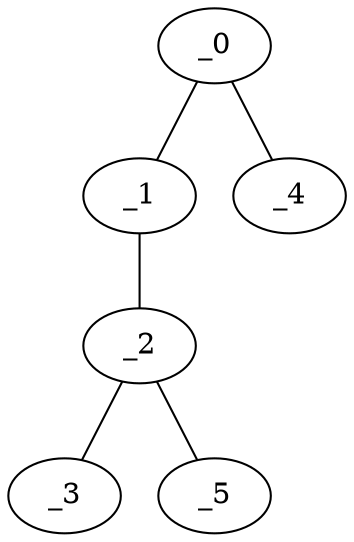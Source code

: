 graph ZP1_0027 {
	_0	 [x="0.5",
		y="2.99"];
	_1	 [x="2.60468",
		y="2.90758"];
	_0 -- _1;
	_4	 [x="2.21281",
		y="0.830474"];
	_0 -- _4;
	_2	 [x="0.51",
		y="0.49"];
	_1 -- _2;
	_3	 [x="2.60212",
		y="0.577602"];
	_2 -- _3;
	_5	 [x="2.82216",
		y="1.41616"];
	_2 -- _5;
}
